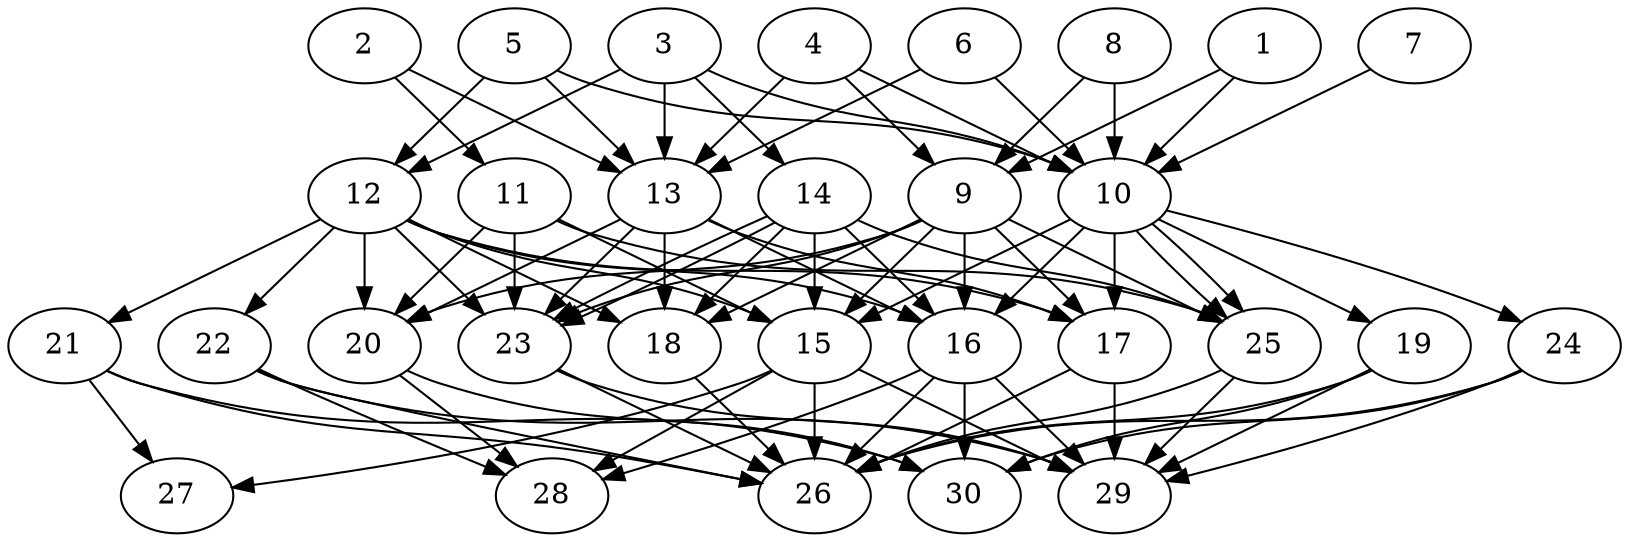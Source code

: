 // DAG automatically generated by daggen at Thu Oct  3 14:04:18 2019
// ./daggen --dot -n 30 --ccr 0.4 --fat 0.7 --regular 0.5 --density 0.9 --mindata 5242880 --maxdata 52428800 
digraph G {
  1 [size="126848000", alpha="0.06", expect_size="50739200"] 
  1 -> 9 [size ="50739200"]
  1 -> 10 [size ="50739200"]
  2 [size="58672640", alpha="0.00", expect_size="23469056"] 
  2 -> 11 [size ="23469056"]
  2 -> 13 [size ="23469056"]
  3 [size="34823680", alpha="0.08", expect_size="13929472"] 
  3 -> 10 [size ="13929472"]
  3 -> 12 [size ="13929472"]
  3 -> 13 [size ="13929472"]
  3 -> 14 [size ="13929472"]
  4 [size="79339520", alpha="0.10", expect_size="31735808"] 
  4 -> 9 [size ="31735808"]
  4 -> 10 [size ="31735808"]
  4 -> 13 [size ="31735808"]
  5 [size="66716160", alpha="0.02", expect_size="26686464"] 
  5 -> 10 [size ="26686464"]
  5 -> 12 [size ="26686464"]
  5 -> 13 [size ="26686464"]
  6 [size="91586560", alpha="0.16", expect_size="36634624"] 
  6 -> 10 [size ="36634624"]
  6 -> 13 [size ="36634624"]
  7 [size="112650240", alpha="0.03", expect_size="45060096"] 
  7 -> 10 [size ="45060096"]
  8 [size="58314240", alpha="0.06", expect_size="23325696"] 
  8 -> 9 [size ="23325696"]
  8 -> 10 [size ="23325696"]
  9 [size="53491200", alpha="0.03", expect_size="21396480"] 
  9 -> 15 [size ="21396480"]
  9 -> 16 [size ="21396480"]
  9 -> 17 [size ="21396480"]
  9 -> 18 [size ="21396480"]
  9 -> 20 [size ="21396480"]
  9 -> 23 [size ="21396480"]
  9 -> 25 [size ="21396480"]
  10 [size="97364480", alpha="0.16", expect_size="38945792"] 
  10 -> 15 [size ="38945792"]
  10 -> 16 [size ="38945792"]
  10 -> 17 [size ="38945792"]
  10 -> 19 [size ="38945792"]
  10 -> 24 [size ="38945792"]
  10 -> 25 [size ="38945792"]
  10 -> 25 [size ="38945792"]
  11 [size="63334400", alpha="0.15", expect_size="25333760"] 
  11 -> 15 [size ="25333760"]
  11 -> 20 [size ="25333760"]
  11 -> 23 [size ="25333760"]
  11 -> 25 [size ="25333760"]
  12 [size="101391360", alpha="0.04", expect_size="40556544"] 
  12 -> 15 [size ="40556544"]
  12 -> 16 [size ="40556544"]
  12 -> 17 [size ="40556544"]
  12 -> 18 [size ="40556544"]
  12 -> 20 [size ="40556544"]
  12 -> 21 [size ="40556544"]
  12 -> 22 [size ="40556544"]
  12 -> 23 [size ="40556544"]
  13 [size="104174080", alpha="0.14", expect_size="41669632"] 
  13 -> 16 [size ="41669632"]
  13 -> 17 [size ="41669632"]
  13 -> 18 [size ="41669632"]
  13 -> 20 [size ="41669632"]
  13 -> 23 [size ="41669632"]
  14 [size="34859520", alpha="0.01", expect_size="13943808"] 
  14 -> 15 [size ="13943808"]
  14 -> 16 [size ="13943808"]
  14 -> 18 [size ="13943808"]
  14 -> 23 [size ="13943808"]
  14 -> 23 [size ="13943808"]
  14 -> 25 [size ="13943808"]
  15 [size="91901440", alpha="0.14", expect_size="36760576"] 
  15 -> 26 [size ="36760576"]
  15 -> 27 [size ="36760576"]
  15 -> 28 [size ="36760576"]
  15 -> 29 [size ="36760576"]
  16 [size="104596480", alpha="0.06", expect_size="41838592"] 
  16 -> 26 [size ="41838592"]
  16 -> 28 [size ="41838592"]
  16 -> 29 [size ="41838592"]
  16 -> 30 [size ="41838592"]
  17 [size="82923520", alpha="0.17", expect_size="33169408"] 
  17 -> 26 [size ="33169408"]
  17 -> 29 [size ="33169408"]
  18 [size="99863040", alpha="0.11", expect_size="39945216"] 
  18 -> 26 [size ="39945216"]
  19 [size="18544640", alpha="0.04", expect_size="7417856"] 
  19 -> 26 [size ="7417856"]
  19 -> 29 [size ="7417856"]
  19 -> 30 [size ="7417856"]
  20 [size="34375680", alpha="0.19", expect_size="13750272"] 
  20 -> 28 [size ="13750272"]
  20 -> 30 [size ="13750272"]
  21 [size="126182400", alpha="0.14", expect_size="50472960"] 
  21 -> 26 [size ="50472960"]
  21 -> 27 [size ="50472960"]
  21 -> 30 [size ="50472960"]
  22 [size="96225280", alpha="0.17", expect_size="38490112"] 
  22 -> 26 [size ="38490112"]
  22 -> 28 [size ="38490112"]
  22 -> 29 [size ="38490112"]
  23 [size="119692800", alpha="0.03", expect_size="47877120"] 
  23 -> 26 [size ="47877120"]
  23 -> 29 [size ="47877120"]
  24 [size="86579200", alpha="0.00", expect_size="34631680"] 
  24 -> 26 [size ="34631680"]
  24 -> 29 [size ="34631680"]
  24 -> 30 [size ="34631680"]
  25 [size="90621440", alpha="0.07", expect_size="36248576"] 
  25 -> 26 [size ="36248576"]
  25 -> 29 [size ="36248576"]
  26 [size="57390080", alpha="0.07", expect_size="22956032"] 
  27 [size="95508480", alpha="0.03", expect_size="38203392"] 
  28 [size="79472640", alpha="0.08", expect_size="31789056"] 
  29 [size="28247040", alpha="0.19", expect_size="11298816"] 
  30 [size="50219520", alpha="0.05", expect_size="20087808"] 
}
